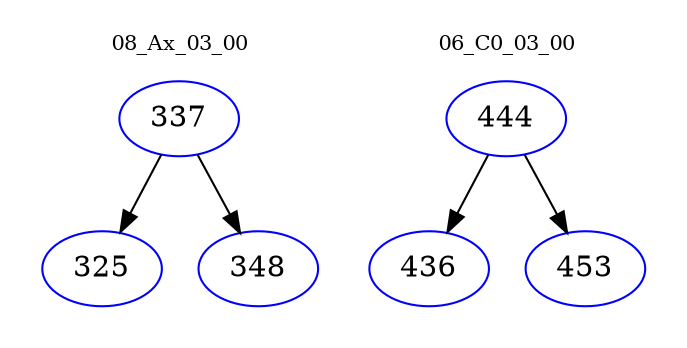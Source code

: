 digraph{
subgraph cluster_0 {
color = white
label = "08_Ax_03_00";
fontsize=10;
T0_337 [label="337", color="blue"]
T0_337 -> T0_325 [color="black"]
T0_325 [label="325", color="blue"]
T0_337 -> T0_348 [color="black"]
T0_348 [label="348", color="blue"]
}
subgraph cluster_1 {
color = white
label = "06_C0_03_00";
fontsize=10;
T1_444 [label="444", color="blue"]
T1_444 -> T1_436 [color="black"]
T1_436 [label="436", color="blue"]
T1_444 -> T1_453 [color="black"]
T1_453 [label="453", color="blue"]
}
}
